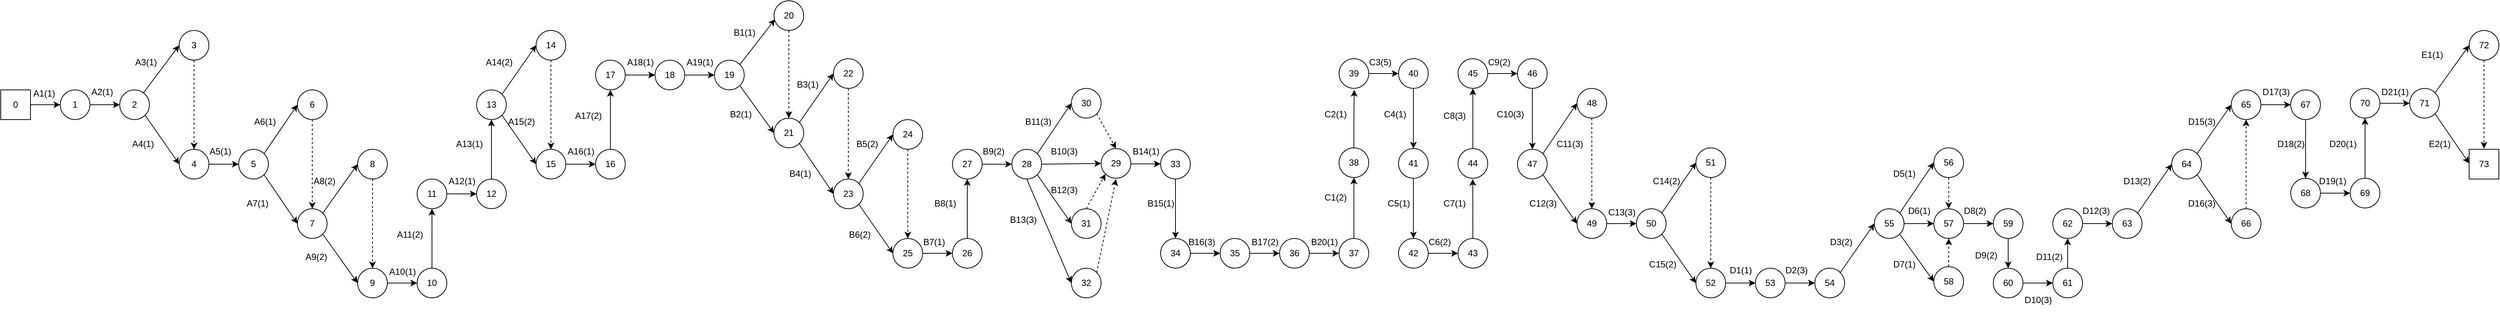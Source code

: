 <mxfile version="24.2.5" type="device">
  <diagram name="Page-1" id="5oSSRpmhrWpadgZZW0cs">
    <mxGraphModel dx="1050" dy="621" grid="1" gridSize="10" guides="1" tooltips="1" connect="1" arrows="1" fold="1" page="1" pageScale="1" pageWidth="850" pageHeight="1100" math="0" shadow="0">
      <root>
        <mxCell id="0" />
        <mxCell id="1" parent="0" />
        <mxCell id="t38KisBEw0-XXumSd1B3-4" style="rounded=0;orthogonalLoop=1;jettySize=auto;html=1;entryX=0;entryY=0.5;entryDx=0;entryDy=0;" parent="1" source="t38KisBEw0-XXumSd1B3-1" target="t38KisBEw0-XXumSd1B3-3" edge="1">
          <mxGeometry relative="1" as="geometry" />
        </mxCell>
        <mxCell id="t38KisBEw0-XXumSd1B3-1" value="0" style="whiteSpace=wrap;html=1;aspect=fixed;" parent="1" vertex="1">
          <mxGeometry x="40" y="240" width="40" height="40" as="geometry" />
        </mxCell>
        <mxCell id="t38KisBEw0-XXumSd1B3-7" style="rounded=0;orthogonalLoop=1;jettySize=auto;html=1;exitX=1;exitY=0.5;exitDx=0;exitDy=0;entryX=0;entryY=0.5;entryDx=0;entryDy=0;" parent="1" source="t38KisBEw0-XXumSd1B3-3" target="t38KisBEw0-XXumSd1B3-5" edge="1">
          <mxGeometry relative="1" as="geometry" />
        </mxCell>
        <mxCell id="t38KisBEw0-XXumSd1B3-3" value="1" style="ellipse;whiteSpace=wrap;html=1;aspect=fixed;" parent="1" vertex="1">
          <mxGeometry x="120" y="240" width="40" height="40" as="geometry" />
        </mxCell>
        <mxCell id="t38KisBEw0-XXumSd1B3-10" style="rounded=0;orthogonalLoop=1;jettySize=auto;html=1;entryX=0;entryY=0.5;entryDx=0;entryDy=0;" parent="1" source="t38KisBEw0-XXumSd1B3-5" target="t38KisBEw0-XXumSd1B3-9" edge="1">
          <mxGeometry relative="1" as="geometry" />
        </mxCell>
        <mxCell id="t38KisBEw0-XXumSd1B3-11" style="rounded=0;orthogonalLoop=1;jettySize=auto;html=1;exitX=1;exitY=1;exitDx=0;exitDy=0;entryX=0;entryY=0.5;entryDx=0;entryDy=0;" parent="1" source="t38KisBEw0-XXumSd1B3-5" target="t38KisBEw0-XXumSd1B3-8" edge="1">
          <mxGeometry relative="1" as="geometry" />
        </mxCell>
        <mxCell id="t38KisBEw0-XXumSd1B3-5" value="2" style="ellipse;whiteSpace=wrap;html=1;aspect=fixed;" parent="1" vertex="1">
          <mxGeometry x="200" y="240" width="40" height="40" as="geometry" />
        </mxCell>
        <mxCell id="t38KisBEw0-XXumSd1B3-6" value="A1(1)" style="text;html=1;align=center;verticalAlign=middle;resizable=0;points=[];autosize=1;strokeColor=none;fillColor=none;" parent="1" vertex="1">
          <mxGeometry x="73" y="230" width="50" height="30" as="geometry" />
        </mxCell>
        <mxCell id="t38KisBEw0-XXumSd1B3-16" style="rounded=0;orthogonalLoop=1;jettySize=auto;html=1;exitX=1;exitY=0.5;exitDx=0;exitDy=0;entryX=0;entryY=0.5;entryDx=0;entryDy=0;" parent="1" source="t38KisBEw0-XXumSd1B3-8" target="t38KisBEw0-XXumSd1B3-15" edge="1">
          <mxGeometry relative="1" as="geometry" />
        </mxCell>
        <mxCell id="t38KisBEw0-XXumSd1B3-8" value="4" style="ellipse;whiteSpace=wrap;html=1;aspect=fixed;" parent="1" vertex="1">
          <mxGeometry x="280" y="320" width="40" height="40" as="geometry" />
        </mxCell>
        <mxCell id="t38KisBEw0-XXumSd1B3-12" style="rounded=0;orthogonalLoop=1;jettySize=auto;html=1;exitX=0.5;exitY=1;exitDx=0;exitDy=0;entryX=0.5;entryY=0;entryDx=0;entryDy=0;dashed=1;" parent="1" source="t38KisBEw0-XXumSd1B3-9" target="t38KisBEw0-XXumSd1B3-8" edge="1">
          <mxGeometry relative="1" as="geometry" />
        </mxCell>
        <mxCell id="t38KisBEw0-XXumSd1B3-9" value="3" style="ellipse;whiteSpace=wrap;html=1;aspect=fixed;" parent="1" vertex="1">
          <mxGeometry x="280" y="160" width="40" height="40" as="geometry" />
        </mxCell>
        <mxCell id="t38KisBEw0-XXumSd1B3-32" style="rounded=0;orthogonalLoop=1;jettySize=auto;html=1;exitX=1;exitY=0;exitDx=0;exitDy=0;entryX=0;entryY=0.5;entryDx=0;entryDy=0;" parent="1" source="t38KisBEw0-XXumSd1B3-13" target="t38KisBEw0-XXumSd1B3-31" edge="1">
          <mxGeometry relative="1" as="geometry" />
        </mxCell>
        <mxCell id="t38KisBEw0-XXumSd1B3-33" style="rounded=0;orthogonalLoop=1;jettySize=auto;html=1;exitX=1;exitY=1;exitDx=0;exitDy=0;entryX=0;entryY=0.5;entryDx=0;entryDy=0;" parent="1" source="t38KisBEw0-XXumSd1B3-13" target="t38KisBEw0-XXumSd1B3-29" edge="1">
          <mxGeometry relative="1" as="geometry" />
        </mxCell>
        <mxCell id="t38KisBEw0-XXumSd1B3-13" value="7" style="ellipse;whiteSpace=wrap;html=1;aspect=fixed;" parent="1" vertex="1">
          <mxGeometry x="439" y="400" width="40" height="40" as="geometry" />
        </mxCell>
        <mxCell id="t38KisBEw0-XXumSd1B3-18" style="rounded=0;orthogonalLoop=1;jettySize=auto;html=1;exitX=1;exitY=1;exitDx=0;exitDy=0;entryX=0;entryY=0.5;entryDx=0;entryDy=0;" parent="1" source="t38KisBEw0-XXumSd1B3-15" target="t38KisBEw0-XXumSd1B3-13" edge="1">
          <mxGeometry relative="1" as="geometry" />
        </mxCell>
        <mxCell id="t38KisBEw0-XXumSd1B3-74" style="edgeStyle=none;rounded=0;orthogonalLoop=1;jettySize=auto;html=1;exitX=1;exitY=0;exitDx=0;exitDy=0;entryX=0;entryY=0.5;entryDx=0;entryDy=0;" parent="1" source="t38KisBEw0-XXumSd1B3-15" target="t38KisBEw0-XXumSd1B3-72" edge="1">
          <mxGeometry relative="1" as="geometry" />
        </mxCell>
        <mxCell id="t38KisBEw0-XXumSd1B3-15" value="5" style="ellipse;whiteSpace=wrap;html=1;aspect=fixed;" parent="1" vertex="1">
          <mxGeometry x="360" y="320" width="40" height="40" as="geometry" />
        </mxCell>
        <mxCell id="t38KisBEw0-XXumSd1B3-19" value="A2(1)" style="text;html=1;align=center;verticalAlign=middle;resizable=0;points=[];autosize=1;strokeColor=none;fillColor=none;" parent="1" vertex="1">
          <mxGeometry x="151" y="228" width="50" height="30" as="geometry" />
        </mxCell>
        <mxCell id="t38KisBEw0-XXumSd1B3-23" value="A3(1)" style="text;html=1;align=center;verticalAlign=middle;resizable=0;points=[];autosize=1;strokeColor=none;fillColor=none;rotation=0;" parent="1" vertex="1">
          <mxGeometry x="210" y="188" width="50" height="30" as="geometry" />
        </mxCell>
        <mxCell id="t38KisBEw0-XXumSd1B3-24" value="A4(1)" style="text;html=1;align=center;verticalAlign=middle;resizable=0;points=[];autosize=1;strokeColor=none;fillColor=none;" parent="1" vertex="1">
          <mxGeometry x="206" y="298" width="50" height="30" as="geometry" />
        </mxCell>
        <mxCell id="t38KisBEw0-XXumSd1B3-25" value="A5(1)" style="text;html=1;align=center;verticalAlign=middle;resizable=0;points=[];autosize=1;strokeColor=none;fillColor=none;" parent="1" vertex="1">
          <mxGeometry x="310" y="308" width="50" height="30" as="geometry" />
        </mxCell>
        <mxCell id="t38KisBEw0-XXumSd1B3-26" value="A6(1)" style="text;html=1;align=center;verticalAlign=middle;resizable=0;points=[];autosize=1;strokeColor=none;fillColor=none;" parent="1" vertex="1">
          <mxGeometry x="370" y="268" width="50" height="30" as="geometry" />
        </mxCell>
        <mxCell id="t38KisBEw0-XXumSd1B3-27" value="A7(1)" style="text;html=1;align=center;verticalAlign=middle;resizable=0;points=[];autosize=1;strokeColor=none;fillColor=none;" parent="1" vertex="1">
          <mxGeometry x="360" y="378" width="50" height="30" as="geometry" />
        </mxCell>
        <mxCell id="t38KisBEw0-XXumSd1B3-37" style="rounded=0;orthogonalLoop=1;jettySize=auto;html=1;exitX=1;exitY=0.5;exitDx=0;exitDy=0;entryX=0;entryY=0.5;entryDx=0;entryDy=0;" parent="1" source="t38KisBEw0-XXumSd1B3-29" target="t38KisBEw0-XXumSd1B3-30" edge="1">
          <mxGeometry relative="1" as="geometry" />
        </mxCell>
        <mxCell id="t38KisBEw0-XXumSd1B3-29" value="9" style="ellipse;whiteSpace=wrap;html=1;aspect=fixed;" parent="1" vertex="1">
          <mxGeometry x="520" y="480" width="40" height="40" as="geometry" />
        </mxCell>
        <mxCell id="t38KisBEw0-XXumSd1B3-43" style="rounded=0;orthogonalLoop=1;jettySize=auto;html=1;exitX=0.5;exitY=0;exitDx=0;exitDy=0;entryX=0.5;entryY=1;entryDx=0;entryDy=0;" parent="1" source="t38KisBEw0-XXumSd1B3-30" target="t38KisBEw0-XXumSd1B3-41" edge="1">
          <mxGeometry relative="1" as="geometry" />
        </mxCell>
        <mxCell id="t38KisBEw0-XXumSd1B3-30" value="10" style="ellipse;whiteSpace=wrap;html=1;aspect=fixed;" parent="1" vertex="1">
          <mxGeometry x="600" y="480" width="40" height="40" as="geometry" />
        </mxCell>
        <mxCell id="t38KisBEw0-XXumSd1B3-36" style="rounded=0;orthogonalLoop=1;jettySize=auto;html=1;exitX=0.5;exitY=1;exitDx=0;exitDy=0;entryX=0.5;entryY=0;entryDx=0;entryDy=0;dashed=1;" parent="1" source="t38KisBEw0-XXumSd1B3-31" target="t38KisBEw0-XXumSd1B3-29" edge="1">
          <mxGeometry relative="1" as="geometry" />
        </mxCell>
        <mxCell id="t38KisBEw0-XXumSd1B3-31" value="8" style="ellipse;whiteSpace=wrap;html=1;aspect=fixed;" parent="1" vertex="1">
          <mxGeometry x="520" y="320" width="40" height="40" as="geometry" />
        </mxCell>
        <mxCell id="t38KisBEw0-XXumSd1B3-34" value="A8(2)" style="text;html=1;align=center;verticalAlign=middle;resizable=0;points=[];autosize=1;strokeColor=none;fillColor=none;" parent="1" vertex="1">
          <mxGeometry x="450" y="348" width="50" height="30" as="geometry" />
        </mxCell>
        <mxCell id="t38KisBEw0-XXumSd1B3-35" value="A9(2)" style="text;html=1;align=center;verticalAlign=middle;resizable=0;points=[];autosize=1;strokeColor=none;fillColor=none;" parent="1" vertex="1">
          <mxGeometry x="439" y="450" width="50" height="30" as="geometry" />
        </mxCell>
        <mxCell id="t38KisBEw0-XXumSd1B3-38" value="A10(1&lt;span style=&quot;color: rgba(0, 0, 0, 0); font-family: monospace; font-size: 0px; text-align: start;&quot;&gt;%3CmxGraphModel%3E%3Croot%3E%3CmxCell%20id%3D%220%22%2F%3E%3CmxCell%20id%3D%221%22%20parent%3D%220%22%2F%3E%3CmxCell%20id%3D%222%22%20value%3D%22%22%20style%3D%22ellipse%3BwhiteSpace%3Dwrap%3Bhtml%3D1%3Baspect%3Dfixed%3B%22%20vertex%3D%221%22%20parent%3D%221%22%3E%3CmxGeometry%20x%3D%22280%22%20y%3D%22240%22%20width%3D%2240%22%20height%3D%2240%22%20as%3D%22geometry%22%2F%3E%3C%2FmxCell%3E%3C%2Froot%3E%3C%2FmxGraphModel%3E&lt;/span&gt;&lt;span style=&quot;color: rgba(0, 0, 0, 0); font-family: monospace; font-size: 0px; text-align: start;&quot;&gt;%3CmxGraphModel%3E%3Croot%3E%3CmxCell%20id%3D%220%22%2F%3E%3CmxCell%20id%3D%221%22%20parent%3D%220%22%2F%3E%3CmxCell%20id%3D%222%22%20value%3D%22%22%20style%3D%22ellipse%3BwhiteSpace%3Dwrap%3Bhtml%3D1%3Baspect%3Dfixed%3B%22%20vertex%3D%221%22%20parent%3D%221%22%3E%3CmxGeometry%20x%3D%22280%22%20y%3D%22240%22%20width%3D%2240%22%20height%3D%2240%22%20as%3D%22geometry%22%2F%3E%3C%2FmxCell%3E%3C%2Froot%3E%3C%2FmxGraphModel%3E&lt;/span&gt;&lt;span style=&quot;color: rgba(0, 0, 0, 0); font-family: monospace; font-size: 0px; text-align: start;&quot;&gt;%3CmxGraphModel%3E%3Croot%3E%3CmxCell%20id%3D%220%22%2F%3E%3CmxCell%20id%3D%221%22%20parent%3D%220%22%2F%3E%3CmxCell%20id%3D%222%22%20value%3D%22%22%20style%3D%22ellipse%3BwhiteSpace%3Dwrap%3Bhtml%3D1%3Baspect%3Dfixed%3B%22%20vertex%3D%221%22%20parent%3D%221%22%3E%3CmxGeometry%20x%3D%22280%22%20y%3D%22240%22%20width%3D%2240%22%20height%3D%2240%22%20as%3D%22geometry%22%2F%3E%3C%2FmxCell%3E%3C%2Froot%3E%3C%2FmxGraphModel%3E&lt;/span&gt;)" style="text;html=1;align=center;verticalAlign=middle;resizable=0;points=[];autosize=1;strokeColor=none;fillColor=none;" parent="1" vertex="1">
          <mxGeometry x="550" y="470" width="60" height="30" as="geometry" />
        </mxCell>
        <mxCell id="t38KisBEw0-XXumSd1B3-47" style="rounded=0;orthogonalLoop=1;jettySize=auto;html=1;exitX=0.5;exitY=0;exitDx=0;exitDy=0;entryX=0.5;entryY=1;entryDx=0;entryDy=0;" parent="1" source="t38KisBEw0-XXumSd1B3-39" target="t38KisBEw0-XXumSd1B3-40" edge="1">
          <mxGeometry relative="1" as="geometry" />
        </mxCell>
        <mxCell id="t38KisBEw0-XXumSd1B3-39" value="12" style="ellipse;whiteSpace=wrap;html=1;aspect=fixed;" parent="1" vertex="1">
          <mxGeometry x="680" y="360" width="40" height="40" as="geometry" />
        </mxCell>
        <mxCell id="t38KisBEw0-XXumSd1B3-52" style="rounded=0;orthogonalLoop=1;jettySize=auto;html=1;exitX=1;exitY=0;exitDx=0;exitDy=0;entryX=0;entryY=0.5;entryDx=0;entryDy=0;" parent="1" source="t38KisBEw0-XXumSd1B3-40" target="t38KisBEw0-XXumSd1B3-49" edge="1">
          <mxGeometry relative="1" as="geometry" />
        </mxCell>
        <mxCell id="t38KisBEw0-XXumSd1B3-53" style="rounded=0;orthogonalLoop=1;jettySize=auto;html=1;exitX=1;exitY=1;exitDx=0;exitDy=0;entryX=0;entryY=0.5;entryDx=0;entryDy=0;" parent="1" source="t38KisBEw0-XXumSd1B3-40" target="t38KisBEw0-XXumSd1B3-51" edge="1">
          <mxGeometry relative="1" as="geometry" />
        </mxCell>
        <mxCell id="t38KisBEw0-XXumSd1B3-40" value="13" style="ellipse;whiteSpace=wrap;html=1;aspect=fixed;" parent="1" vertex="1">
          <mxGeometry x="680" y="240" width="40" height="40" as="geometry" />
        </mxCell>
        <mxCell id="t38KisBEw0-XXumSd1B3-44" style="rounded=0;orthogonalLoop=1;jettySize=auto;html=1;exitX=1;exitY=0.5;exitDx=0;exitDy=0;entryX=0;entryY=0.5;entryDx=0;entryDy=0;" parent="1" source="t38KisBEw0-XXumSd1B3-41" target="t38KisBEw0-XXumSd1B3-39" edge="1">
          <mxGeometry relative="1" as="geometry" />
        </mxCell>
        <mxCell id="t38KisBEw0-XXumSd1B3-41" value="11" style="ellipse;whiteSpace=wrap;html=1;aspect=fixed;" parent="1" vertex="1">
          <mxGeometry x="600" y="360" width="40" height="40" as="geometry" />
        </mxCell>
        <mxCell id="t38KisBEw0-XXumSd1B3-45" value="A11(2)" style="text;html=1;align=center;verticalAlign=middle;resizable=0;points=[];autosize=1;strokeColor=none;fillColor=none;" parent="1" vertex="1">
          <mxGeometry x="560" y="420" width="60" height="30" as="geometry" />
        </mxCell>
        <mxCell id="t38KisBEw0-XXumSd1B3-46" value="A12(1)" style="text;html=1;align=center;verticalAlign=middle;resizable=0;points=[];autosize=1;strokeColor=none;fillColor=none;" parent="1" vertex="1">
          <mxGeometry x="630" y="348" width="60" height="30" as="geometry" />
        </mxCell>
        <mxCell id="t38KisBEw0-XXumSd1B3-48" value="A13(1)" style="text;html=1;align=center;verticalAlign=middle;resizable=0;points=[];autosize=1;strokeColor=none;fillColor=none;" parent="1" vertex="1">
          <mxGeometry x="640" y="298" width="60" height="30" as="geometry" />
        </mxCell>
        <mxCell id="t38KisBEw0-XXumSd1B3-56" style="rounded=0;orthogonalLoop=1;jettySize=auto;html=1;exitX=0.5;exitY=1;exitDx=0;exitDy=0;entryX=0.5;entryY=0;entryDx=0;entryDy=0;dashed=1;" parent="1" source="t38KisBEw0-XXumSd1B3-49" target="t38KisBEw0-XXumSd1B3-51" edge="1">
          <mxGeometry relative="1" as="geometry" />
        </mxCell>
        <mxCell id="t38KisBEw0-XXumSd1B3-49" value="14" style="ellipse;whiteSpace=wrap;html=1;aspect=fixed;" parent="1" vertex="1">
          <mxGeometry x="760" y="160" width="40" height="40" as="geometry" />
        </mxCell>
        <mxCell id="t38KisBEw0-XXumSd1B3-63" style="rounded=0;orthogonalLoop=1;jettySize=auto;html=1;exitX=0.5;exitY=0;exitDx=0;exitDy=0;entryX=0.5;entryY=1;entryDx=0;entryDy=0;" parent="1" source="t38KisBEw0-XXumSd1B3-50" target="t38KisBEw0-XXumSd1B3-60" edge="1">
          <mxGeometry relative="1" as="geometry" />
        </mxCell>
        <mxCell id="t38KisBEw0-XXumSd1B3-50" value="16" style="ellipse;whiteSpace=wrap;html=1;aspect=fixed;" parent="1" vertex="1">
          <mxGeometry x="840" y="320" width="40" height="40" as="geometry" />
        </mxCell>
        <mxCell id="t38KisBEw0-XXumSd1B3-57" style="rounded=0;orthogonalLoop=1;jettySize=auto;html=1;exitX=1;exitY=0.5;exitDx=0;exitDy=0;entryX=0;entryY=0.5;entryDx=0;entryDy=0;" parent="1" source="t38KisBEw0-XXumSd1B3-51" target="t38KisBEw0-XXumSd1B3-50" edge="1">
          <mxGeometry relative="1" as="geometry" />
        </mxCell>
        <mxCell id="t38KisBEw0-XXumSd1B3-51" value="15" style="ellipse;whiteSpace=wrap;html=1;aspect=fixed;" parent="1" vertex="1">
          <mxGeometry x="760" y="320" width="40" height="40" as="geometry" />
        </mxCell>
        <mxCell id="t38KisBEw0-XXumSd1B3-54" value="A15(2)" style="text;html=1;align=center;verticalAlign=middle;resizable=0;points=[];autosize=1;strokeColor=none;fillColor=none;" parent="1" vertex="1">
          <mxGeometry x="710" y="268" width="60" height="30" as="geometry" />
        </mxCell>
        <mxCell id="t38KisBEw0-XXumSd1B3-55" value="A14(2)" style="text;html=1;align=center;verticalAlign=middle;resizable=0;points=[];autosize=1;strokeColor=none;fillColor=none;" parent="1" vertex="1">
          <mxGeometry x="680" y="188" width="60" height="30" as="geometry" />
        </mxCell>
        <mxCell id="t38KisBEw0-XXumSd1B3-58" value="A16(1)" style="text;html=1;align=center;verticalAlign=middle;resizable=0;points=[];autosize=1;strokeColor=none;fillColor=none;" parent="1" vertex="1">
          <mxGeometry x="790" y="308" width="60" height="30" as="geometry" />
        </mxCell>
        <mxCell id="t38KisBEw0-XXumSd1B3-64" style="rounded=0;orthogonalLoop=1;jettySize=auto;html=1;exitX=1;exitY=0.5;exitDx=0;exitDy=0;entryX=0;entryY=0.5;entryDx=0;entryDy=0;" parent="1" source="t38KisBEw0-XXumSd1B3-60" target="t38KisBEw0-XXumSd1B3-61" edge="1">
          <mxGeometry relative="1" as="geometry" />
        </mxCell>
        <mxCell id="t38KisBEw0-XXumSd1B3-60" value="17" style="ellipse;whiteSpace=wrap;html=1;aspect=fixed;" parent="1" vertex="1">
          <mxGeometry x="840" y="200" width="40" height="40" as="geometry" />
        </mxCell>
        <mxCell id="t38KisBEw0-XXumSd1B3-65" style="rounded=0;orthogonalLoop=1;jettySize=auto;html=1;exitX=1;exitY=0.5;exitDx=0;exitDy=0;entryX=0;entryY=0.5;entryDx=0;entryDy=0;" parent="1" source="t38KisBEw0-XXumSd1B3-61" target="t38KisBEw0-XXumSd1B3-62" edge="1">
          <mxGeometry relative="1" as="geometry" />
        </mxCell>
        <mxCell id="t38KisBEw0-XXumSd1B3-61" value="18" style="ellipse;whiteSpace=wrap;html=1;aspect=fixed;" parent="1" vertex="1">
          <mxGeometry x="920" y="200" width="40" height="40" as="geometry" />
        </mxCell>
        <mxCell id="t38KisBEw0-XXumSd1B3-80" style="edgeStyle=none;rounded=0;orthogonalLoop=1;jettySize=auto;html=1;exitX=1;exitY=1;exitDx=0;exitDy=0;entryX=0;entryY=0.5;entryDx=0;entryDy=0;" parent="1" source="t38KisBEw0-XXumSd1B3-62" target="t38KisBEw0-XXumSd1B3-78" edge="1">
          <mxGeometry relative="1" as="geometry" />
        </mxCell>
        <mxCell id="t38KisBEw0-XXumSd1B3-62" value="19" style="ellipse;whiteSpace=wrap;html=1;aspect=fixed;" parent="1" vertex="1">
          <mxGeometry x="1000" y="200" width="40" height="40" as="geometry" />
        </mxCell>
        <mxCell id="t38KisBEw0-XXumSd1B3-66" value="A17(2)" style="text;html=1;align=center;verticalAlign=middle;resizable=0;points=[];autosize=1;strokeColor=none;fillColor=none;" parent="1" vertex="1">
          <mxGeometry x="800" y="260" width="60" height="30" as="geometry" />
        </mxCell>
        <mxCell id="t38KisBEw0-XXumSd1B3-67" value="A18(1)" style="text;html=1;align=center;verticalAlign=middle;resizable=0;points=[];autosize=1;strokeColor=none;fillColor=none;" parent="1" vertex="1">
          <mxGeometry x="870" y="188" width="60" height="30" as="geometry" />
        </mxCell>
        <mxCell id="t38KisBEw0-XXumSd1B3-68" value="A19(1)" style="text;html=1;align=center;verticalAlign=middle;resizable=0;points=[];autosize=1;strokeColor=none;fillColor=none;" parent="1" vertex="1">
          <mxGeometry x="950" y="188" width="60" height="30" as="geometry" />
        </mxCell>
        <mxCell id="t38KisBEw0-XXumSd1B3-298" style="edgeStyle=none;rounded=0;orthogonalLoop=1;jettySize=auto;html=1;exitX=0.5;exitY=1;exitDx=0;exitDy=0;entryX=0.5;entryY=0;entryDx=0;entryDy=0;dashed=1;" parent="1" source="t38KisBEw0-XXumSd1B3-72" target="t38KisBEw0-XXumSd1B3-13" edge="1">
          <mxGeometry relative="1" as="geometry" />
        </mxCell>
        <mxCell id="t38KisBEw0-XXumSd1B3-72" value="6" style="ellipse;whiteSpace=wrap;html=1;" parent="1" vertex="1">
          <mxGeometry x="439" y="240" width="40" height="40" as="geometry" />
        </mxCell>
        <mxCell id="t38KisBEw0-XXumSd1B3-83" style="edgeStyle=none;rounded=0;orthogonalLoop=1;jettySize=auto;html=1;exitX=0.5;exitY=1;exitDx=0;exitDy=0;entryX=0.5;entryY=0;entryDx=0;entryDy=0;dashed=1;" parent="1" source="t38KisBEw0-XXumSd1B3-75" target="t38KisBEw0-XXumSd1B3-78" edge="1">
          <mxGeometry relative="1" as="geometry" />
        </mxCell>
        <mxCell id="t38KisBEw0-XXumSd1B3-75" value="20" style="ellipse;whiteSpace=wrap;html=1;aspect=fixed;" parent="1" vertex="1">
          <mxGeometry x="1080" y="120" width="40" height="40" as="geometry" />
        </mxCell>
        <mxCell id="t38KisBEw0-XXumSd1B3-88" style="edgeStyle=none;rounded=0;orthogonalLoop=1;jettySize=auto;html=1;exitX=0.5;exitY=1;exitDx=0;exitDy=0;entryX=0.5;entryY=0;entryDx=0;entryDy=0;dashed=1;" parent="1" source="t38KisBEw0-XXumSd1B3-76" target="t38KisBEw0-XXumSd1B3-77" edge="1">
          <mxGeometry relative="1" as="geometry" />
        </mxCell>
        <mxCell id="t38KisBEw0-XXumSd1B3-76" value="22" style="ellipse;whiteSpace=wrap;html=1;aspect=fixed;" parent="1" vertex="1">
          <mxGeometry x="1160" y="198" width="40" height="40" as="geometry" />
        </mxCell>
        <mxCell id="t38KisBEw0-XXumSd1B3-91" style="edgeStyle=none;rounded=0;orthogonalLoop=1;jettySize=auto;html=1;exitX=1;exitY=0;exitDx=0;exitDy=0;entryX=0;entryY=0.5;entryDx=0;entryDy=0;" parent="1" source="t38KisBEw0-XXumSd1B3-77" target="t38KisBEw0-XXumSd1B3-90" edge="1">
          <mxGeometry relative="1" as="geometry" />
        </mxCell>
        <mxCell id="t38KisBEw0-XXumSd1B3-92" style="edgeStyle=none;rounded=0;orthogonalLoop=1;jettySize=auto;html=1;exitX=1;exitY=1;exitDx=0;exitDy=0;entryX=0;entryY=0.5;entryDx=0;entryDy=0;" parent="1" source="t38KisBEw0-XXumSd1B3-77" target="t38KisBEw0-XXumSd1B3-89" edge="1">
          <mxGeometry relative="1" as="geometry" />
        </mxCell>
        <mxCell id="t38KisBEw0-XXumSd1B3-77" value="23" style="ellipse;whiteSpace=wrap;html=1;aspect=fixed;" parent="1" vertex="1">
          <mxGeometry x="1160" y="360" width="40" height="40" as="geometry" />
        </mxCell>
        <mxCell id="t38KisBEw0-XXumSd1B3-84" style="edgeStyle=none;rounded=0;orthogonalLoop=1;jettySize=auto;html=1;exitX=1;exitY=0;exitDx=0;exitDy=0;entryX=0;entryY=0.5;entryDx=0;entryDy=0;" parent="1" source="t38KisBEw0-XXumSd1B3-78" target="t38KisBEw0-XXumSd1B3-76" edge="1">
          <mxGeometry relative="1" as="geometry" />
        </mxCell>
        <mxCell id="t38KisBEw0-XXumSd1B3-85" style="edgeStyle=none;rounded=0;orthogonalLoop=1;jettySize=auto;html=1;exitX=1;exitY=1;exitDx=0;exitDy=0;entryX=0;entryY=0.5;entryDx=0;entryDy=0;" parent="1" source="t38KisBEw0-XXumSd1B3-78" target="t38KisBEw0-XXumSd1B3-77" edge="1">
          <mxGeometry relative="1" as="geometry" />
        </mxCell>
        <mxCell id="t38KisBEw0-XXumSd1B3-78" value="21" style="ellipse;whiteSpace=wrap;html=1;aspect=fixed;" parent="1" vertex="1">
          <mxGeometry x="1080" y="278" width="40" height="40" as="geometry" />
        </mxCell>
        <mxCell id="t38KisBEw0-XXumSd1B3-79" style="edgeStyle=none;rounded=0;orthogonalLoop=1;jettySize=auto;html=1;exitX=1;exitY=0;exitDx=0;exitDy=0;entryX=0.033;entryY=0.624;entryDx=0;entryDy=0;entryPerimeter=0;" parent="1" source="t38KisBEw0-XXumSd1B3-62" target="t38KisBEw0-XXumSd1B3-75" edge="1">
          <mxGeometry relative="1" as="geometry" />
        </mxCell>
        <mxCell id="t38KisBEw0-XXumSd1B3-81" value="B1(1)" style="text;html=1;align=center;verticalAlign=middle;resizable=0;points=[];autosize=1;strokeColor=none;fillColor=none;" parent="1" vertex="1">
          <mxGeometry x="1015" y="148" width="50" height="30" as="geometry" />
        </mxCell>
        <mxCell id="t38KisBEw0-XXumSd1B3-82" value="B2(1)" style="text;html=1;align=center;verticalAlign=middle;resizable=0;points=[];autosize=1;strokeColor=none;fillColor=none;" parent="1" vertex="1">
          <mxGeometry x="1010" y="258" width="50" height="30" as="geometry" />
        </mxCell>
        <mxCell id="t38KisBEw0-XXumSd1B3-86" value="B3(1)" style="text;html=1;align=center;verticalAlign=middle;resizable=0;points=[];autosize=1;strokeColor=none;fillColor=none;" parent="1" vertex="1">
          <mxGeometry x="1100" y="218" width="50" height="30" as="geometry" />
        </mxCell>
        <mxCell id="t38KisBEw0-XXumSd1B3-87" value="B4(1)" style="text;html=1;align=center;verticalAlign=middle;resizable=0;points=[];autosize=1;strokeColor=none;fillColor=none;" parent="1" vertex="1">
          <mxGeometry x="1090" y="338" width="50" height="30" as="geometry" />
        </mxCell>
        <mxCell id="t38KisBEw0-XXumSd1B3-100" style="edgeStyle=none;rounded=0;orthogonalLoop=1;jettySize=auto;html=1;exitX=1;exitY=0.5;exitDx=0;exitDy=0;entryX=0;entryY=0.5;entryDx=0;entryDy=0;" parent="1" source="t38KisBEw0-XXumSd1B3-89" target="t38KisBEw0-XXumSd1B3-99" edge="1">
          <mxGeometry relative="1" as="geometry" />
        </mxCell>
        <mxCell id="t38KisBEw0-XXumSd1B3-89" value="25" style="ellipse;whiteSpace=wrap;html=1;aspect=fixed;" parent="1" vertex="1">
          <mxGeometry x="1240" y="440" width="40" height="40" as="geometry" />
        </mxCell>
        <mxCell id="t38KisBEw0-XXumSd1B3-95" style="edgeStyle=none;rounded=0;orthogonalLoop=1;jettySize=auto;html=1;exitX=0.5;exitY=1;exitDx=0;exitDy=0;entryX=0.5;entryY=0;entryDx=0;entryDy=0;dashed=1;" parent="1" source="t38KisBEw0-XXumSd1B3-90" target="t38KisBEw0-XXumSd1B3-89" edge="1">
          <mxGeometry relative="1" as="geometry" />
        </mxCell>
        <mxCell id="t38KisBEw0-XXumSd1B3-90" value="24" style="ellipse;whiteSpace=wrap;html=1;aspect=fixed;" parent="1" vertex="1">
          <mxGeometry x="1240" y="280" width="40" height="40" as="geometry" />
        </mxCell>
        <mxCell id="t38KisBEw0-XXumSd1B3-93" value="B5(2)" style="text;html=1;align=center;verticalAlign=middle;resizable=0;points=[];autosize=1;strokeColor=none;fillColor=none;" parent="1" vertex="1">
          <mxGeometry x="1180" y="298" width="50" height="30" as="geometry" />
        </mxCell>
        <mxCell id="t38KisBEw0-XXumSd1B3-94" value="B6(2)" style="text;html=1;align=center;verticalAlign=middle;resizable=0;points=[];autosize=1;strokeColor=none;fillColor=none;" parent="1" vertex="1">
          <mxGeometry x="1170" y="420" width="50" height="30" as="geometry" />
        </mxCell>
        <mxCell id="t38KisBEw0-XXumSd1B3-111" style="edgeStyle=none;rounded=0;orthogonalLoop=1;jettySize=auto;html=1;exitX=1;exitY=0;exitDx=0;exitDy=0;entryX=0;entryY=0.5;entryDx=0;entryDy=0;" parent="1" source="t38KisBEw0-XXumSd1B3-96" target="t38KisBEw0-XXumSd1B3-97" edge="1">
          <mxGeometry relative="1" as="geometry" />
        </mxCell>
        <mxCell id="t38KisBEw0-XXumSd1B3-117" style="edgeStyle=none;rounded=0;orthogonalLoop=1;jettySize=auto;html=1;exitX=1;exitY=1;exitDx=0;exitDy=0;entryX=0;entryY=0.5;entryDx=0;entryDy=0;" parent="1" source="t38KisBEw0-XXumSd1B3-96" target="t38KisBEw0-XXumSd1B3-106" edge="1">
          <mxGeometry relative="1" as="geometry" />
        </mxCell>
        <mxCell id="t38KisBEw0-XXumSd1B3-118" style="edgeStyle=none;rounded=0;orthogonalLoop=1;jettySize=auto;html=1;exitX=0.5;exitY=1;exitDx=0;exitDy=0;entryX=0;entryY=0.5;entryDx=0;entryDy=0;" parent="1" source="t38KisBEw0-XXumSd1B3-96" target="t38KisBEw0-XXumSd1B3-109" edge="1">
          <mxGeometry relative="1" as="geometry" />
        </mxCell>
        <mxCell id="t38KisBEw0-XXumSd1B3-135" style="edgeStyle=none;rounded=0;orthogonalLoop=1;jettySize=auto;html=1;exitX=1;exitY=0.5;exitDx=0;exitDy=0;entryX=0;entryY=0.5;entryDx=0;entryDy=0;" parent="1" source="t38KisBEw0-XXumSd1B3-96" target="t38KisBEw0-XXumSd1B3-107" edge="1">
          <mxGeometry relative="1" as="geometry" />
        </mxCell>
        <mxCell id="t38KisBEw0-XXumSd1B3-96" value="28" style="ellipse;whiteSpace=wrap;html=1;aspect=fixed;" parent="1" vertex="1">
          <mxGeometry x="1400" y="320" width="40" height="40" as="geometry" />
        </mxCell>
        <mxCell id="t38KisBEw0-XXumSd1B3-127" style="edgeStyle=none;rounded=0;orthogonalLoop=1;jettySize=auto;html=1;exitX=1;exitY=1;exitDx=0;exitDy=0;entryX=0.5;entryY=0;entryDx=0;entryDy=0;dashed=1;" parent="1" source="t38KisBEw0-XXumSd1B3-97" target="t38KisBEw0-XXumSd1B3-107" edge="1">
          <mxGeometry relative="1" as="geometry" />
        </mxCell>
        <mxCell id="t38KisBEw0-XXumSd1B3-97" value="30" style="ellipse;whiteSpace=wrap;html=1;aspect=fixed;" parent="1" vertex="1">
          <mxGeometry x="1480" y="238" width="40" height="40" as="geometry" />
        </mxCell>
        <mxCell id="t38KisBEw0-XXumSd1B3-104" style="edgeStyle=none;rounded=0;orthogonalLoop=1;jettySize=auto;html=1;exitX=1;exitY=0.5;exitDx=0;exitDy=0;" parent="1" source="t38KisBEw0-XXumSd1B3-98" edge="1">
          <mxGeometry relative="1" as="geometry">
            <mxPoint x="1400" y="340" as="targetPoint" />
          </mxGeometry>
        </mxCell>
        <mxCell id="t38KisBEw0-XXumSd1B3-98" value="27" style="ellipse;whiteSpace=wrap;html=1;aspect=fixed;" parent="1" vertex="1">
          <mxGeometry x="1320" y="320" width="40" height="40" as="geometry" />
        </mxCell>
        <mxCell id="t38KisBEw0-XXumSd1B3-102" style="edgeStyle=none;rounded=0;orthogonalLoop=1;jettySize=auto;html=1;exitX=0.5;exitY=0;exitDx=0;exitDy=0;entryX=0.5;entryY=1;entryDx=0;entryDy=0;" parent="1" source="t38KisBEw0-XXumSd1B3-99" target="t38KisBEw0-XXumSd1B3-98" edge="1">
          <mxGeometry relative="1" as="geometry" />
        </mxCell>
        <mxCell id="t38KisBEw0-XXumSd1B3-99" value="26" style="ellipse;whiteSpace=wrap;html=1;aspect=fixed;" parent="1" vertex="1">
          <mxGeometry x="1320" y="440" width="40" height="40" as="geometry" />
        </mxCell>
        <mxCell id="t38KisBEw0-XXumSd1B3-101" value="B7(1)" style="text;html=1;align=center;verticalAlign=middle;resizable=0;points=[];autosize=1;strokeColor=none;fillColor=none;" parent="1" vertex="1">
          <mxGeometry x="1270" y="430" width="50" height="30" as="geometry" />
        </mxCell>
        <mxCell id="t38KisBEw0-XXumSd1B3-103" value="B8(1)" style="text;html=1;align=center;verticalAlign=middle;resizable=0;points=[];autosize=1;strokeColor=none;fillColor=none;" parent="1" vertex="1">
          <mxGeometry x="1285" y="378" width="50" height="30" as="geometry" />
        </mxCell>
        <mxCell id="t38KisBEw0-XXumSd1B3-106" value="31" style="ellipse;whiteSpace=wrap;html=1;aspect=fixed;" parent="1" vertex="1">
          <mxGeometry x="1480" y="400" width="40" height="40" as="geometry" />
        </mxCell>
        <mxCell id="t38KisBEw0-XXumSd1B3-107" value="29" style="ellipse;whiteSpace=wrap;html=1;aspect=fixed;" parent="1" vertex="1">
          <mxGeometry x="1520" y="319" width="40" height="40" as="geometry" />
        </mxCell>
        <mxCell id="t38KisBEw0-XXumSd1B3-136" style="edgeStyle=none;rounded=0;orthogonalLoop=1;jettySize=auto;html=1;exitX=1;exitY=0;exitDx=0;exitDy=0;dashed=1;" parent="1" source="t38KisBEw0-XXumSd1B3-109" edge="1">
          <mxGeometry relative="1" as="geometry">
            <mxPoint x="1540" y="360" as="targetPoint" />
          </mxGeometry>
        </mxCell>
        <mxCell id="t38KisBEw0-XXumSd1B3-109" value="32" style="ellipse;whiteSpace=wrap;html=1;aspect=fixed;" parent="1" vertex="1">
          <mxGeometry x="1480" y="480" width="40" height="40" as="geometry" />
        </mxCell>
        <mxCell id="t38KisBEw0-XXumSd1B3-110" value="B9(2)" style="text;html=1;align=center;verticalAlign=middle;resizable=0;points=[];autosize=1;strokeColor=none;fillColor=none;" parent="1" vertex="1">
          <mxGeometry x="1350" y="308" width="50" height="30" as="geometry" />
        </mxCell>
        <mxCell id="t38KisBEw0-XXumSd1B3-119" value="B11(3)" style="text;html=1;align=center;verticalAlign=middle;resizable=0;points=[];autosize=1;strokeColor=none;fillColor=none;" parent="1" vertex="1">
          <mxGeometry x="1405" y="268" width="60" height="30" as="geometry" />
        </mxCell>
        <mxCell id="t38KisBEw0-XXumSd1B3-120" value="B10(3)" style="text;html=1;align=center;verticalAlign=middle;resizable=0;points=[];autosize=1;strokeColor=none;fillColor=none;" parent="1" vertex="1">
          <mxGeometry x="1440" y="308" width="60" height="30" as="geometry" />
        </mxCell>
        <mxCell id="t38KisBEw0-XXumSd1B3-121" value="B12(3)" style="text;html=1;align=center;verticalAlign=middle;resizable=0;points=[];autosize=1;strokeColor=none;fillColor=none;" parent="1" vertex="1">
          <mxGeometry x="1440" y="360" width="60" height="30" as="geometry" />
        </mxCell>
        <mxCell id="t38KisBEw0-XXumSd1B3-122" value="B13(3)" style="text;html=1;align=center;verticalAlign=middle;resizable=0;points=[];autosize=1;strokeColor=none;fillColor=none;" parent="1" vertex="1">
          <mxGeometry x="1385" y="400" width="60" height="30" as="geometry" />
        </mxCell>
        <mxCell id="t38KisBEw0-XXumSd1B3-126" style="edgeStyle=none;rounded=0;orthogonalLoop=1;jettySize=auto;html=1;exitX=0.5;exitY=0;exitDx=0;exitDy=0;entryX=0;entryY=1;entryDx=0;entryDy=0;dashed=1;" parent="1" source="t38KisBEw0-XXumSd1B3-106" target="t38KisBEw0-XXumSd1B3-107" edge="1">
          <mxGeometry relative="1" as="geometry" />
        </mxCell>
        <mxCell id="t38KisBEw0-XXumSd1B3-142" style="edgeStyle=none;rounded=0;orthogonalLoop=1;jettySize=auto;html=1;exitX=0.5;exitY=1;exitDx=0;exitDy=0;entryX=0.5;entryY=0;entryDx=0;entryDy=0;" parent="1" source="t38KisBEw0-XXumSd1B3-128" target="t38KisBEw0-XXumSd1B3-139" edge="1">
          <mxGeometry relative="1" as="geometry" />
        </mxCell>
        <mxCell id="t38KisBEw0-XXumSd1B3-128" value="33" style="ellipse;whiteSpace=wrap;html=1;aspect=fixed;" parent="1" vertex="1">
          <mxGeometry x="1600" y="320" width="40" height="40" as="geometry" />
        </mxCell>
        <mxCell id="t38KisBEw0-XXumSd1B3-130" style="edgeStyle=none;rounded=0;orthogonalLoop=1;jettySize=auto;html=1;exitX=1;exitY=0.5;exitDx=0;exitDy=0;entryX=0;entryY=0.5;entryDx=0;entryDy=0;" parent="1" edge="1">
          <mxGeometry relative="1" as="geometry">
            <mxPoint x="1560" y="339.66" as="sourcePoint" />
            <mxPoint x="1600" y="339.66" as="targetPoint" />
          </mxGeometry>
        </mxCell>
        <mxCell id="t38KisBEw0-XXumSd1B3-137" value="B14(1)" style="text;html=1;align=center;verticalAlign=middle;resizable=0;points=[];autosize=1;strokeColor=none;fillColor=none;" parent="1" vertex="1">
          <mxGeometry x="1550" y="308" width="60" height="30" as="geometry" />
        </mxCell>
        <mxCell id="t38KisBEw0-XXumSd1B3-148" style="edgeStyle=none;rounded=0;orthogonalLoop=1;jettySize=auto;html=1;exitX=1;exitY=0.5;exitDx=0;exitDy=0;entryX=0;entryY=0.5;entryDx=0;entryDy=0;" parent="1" source="t38KisBEw0-XXumSd1B3-138" target="t38KisBEw0-XXumSd1B3-143" edge="1">
          <mxGeometry relative="1" as="geometry">
            <mxPoint x="1699.793" y="370" as="targetPoint" />
          </mxGeometry>
        </mxCell>
        <mxCell id="t38KisBEw0-XXumSd1B3-138" value="35" style="ellipse;whiteSpace=wrap;html=1;aspect=fixed;" parent="1" vertex="1">
          <mxGeometry x="1680" y="440" width="40" height="40" as="geometry" />
        </mxCell>
        <mxCell id="t38KisBEw0-XXumSd1B3-141" style="edgeStyle=none;rounded=0;orthogonalLoop=1;jettySize=auto;html=1;exitX=1;exitY=0.5;exitDx=0;exitDy=0;entryX=0;entryY=0.5;entryDx=0;entryDy=0;" parent="1" source="t38KisBEw0-XXumSd1B3-139" target="t38KisBEw0-XXumSd1B3-138" edge="1">
          <mxGeometry relative="1" as="geometry" />
        </mxCell>
        <mxCell id="t38KisBEw0-XXumSd1B3-139" value="34" style="ellipse;whiteSpace=wrap;html=1;aspect=fixed;" parent="1" vertex="1">
          <mxGeometry x="1600" y="440" width="40" height="40" as="geometry" />
        </mxCell>
        <mxCell id="t38KisBEw0-XXumSd1B3-159" style="edgeStyle=none;rounded=0;orthogonalLoop=1;jettySize=auto;html=1;exitX=1;exitY=0.5;exitDx=0;exitDy=0;entryX=0;entryY=0.5;entryDx=0;entryDy=0;" parent="1" source="t38KisBEw0-XXumSd1B3-143" target="t38KisBEw0-XXumSd1B3-153" edge="1">
          <mxGeometry relative="1" as="geometry" />
        </mxCell>
        <mxCell id="t38KisBEw0-XXumSd1B3-143" value="36" style="ellipse;whiteSpace=wrap;html=1;aspect=fixed;" parent="1" vertex="1">
          <mxGeometry x="1760" y="440" width="40" height="40" as="geometry" />
        </mxCell>
        <mxCell id="t38KisBEw0-XXumSd1B3-147" value="B15(1)" style="text;html=1;align=center;verticalAlign=middle;resizable=0;points=[];autosize=1;strokeColor=none;fillColor=none;" parent="1" vertex="1">
          <mxGeometry x="1570" y="378" width="60" height="30" as="geometry" />
        </mxCell>
        <mxCell id="t38KisBEw0-XXumSd1B3-149" value="B16(3)" style="text;html=1;align=center;verticalAlign=middle;resizable=0;points=[];autosize=1;strokeColor=none;fillColor=none;" parent="1" vertex="1">
          <mxGeometry x="1625" y="430" width="60" height="30" as="geometry" />
        </mxCell>
        <mxCell id="t38KisBEw0-XXumSd1B3-150" value="B17(2)" style="text;html=1;align=center;verticalAlign=middle;resizable=0;points=[];autosize=1;strokeColor=none;fillColor=none;" parent="1" vertex="1">
          <mxGeometry x="1710" y="430" width="60" height="30" as="geometry" />
        </mxCell>
        <mxCell id="t38KisBEw0-XXumSd1B3-169" style="edgeStyle=none;rounded=0;orthogonalLoop=1;jettySize=auto;html=1;exitX=0.5;exitY=0;exitDx=0;exitDy=0;entryX=0.5;entryY=1;entryDx=0;entryDy=0;" parent="1" source="t38KisBEw0-XXumSd1B3-153" target="t38KisBEw0-XXumSd1B3-161" edge="1">
          <mxGeometry relative="1" as="geometry" />
        </mxCell>
        <mxCell id="t38KisBEw0-XXumSd1B3-153" value="37" style="ellipse;whiteSpace=wrap;html=1;aspect=fixed;" parent="1" vertex="1">
          <mxGeometry x="1840" y="440" width="40" height="40" as="geometry" />
        </mxCell>
        <mxCell id="t38KisBEw0-XXumSd1B3-160" value="B20(1)" style="text;html=1;align=center;verticalAlign=middle;resizable=0;points=[];autosize=1;strokeColor=none;fillColor=none;" parent="1" vertex="1">
          <mxGeometry x="1790" y="430" width="60" height="30" as="geometry" />
        </mxCell>
        <mxCell id="E5mfxztyceHF_gy6Gpeg-171" style="edgeStyle=orthogonalEdgeStyle;rounded=0;orthogonalLoop=1;jettySize=auto;html=1;exitX=0.5;exitY=0;exitDx=0;exitDy=0;" parent="1" source="t38KisBEw0-XXumSd1B3-161" edge="1">
          <mxGeometry relative="1" as="geometry">
            <mxPoint x="1860.333" y="240" as="targetPoint" />
          </mxGeometry>
        </mxCell>
        <mxCell id="t38KisBEw0-XXumSd1B3-161" value="38" style="ellipse;whiteSpace=wrap;html=1;aspect=fixed;" parent="1" vertex="1">
          <mxGeometry x="1840" y="318" width="40" height="40" as="geometry" />
        </mxCell>
        <mxCell id="t38KisBEw0-XXumSd1B3-186" style="edgeStyle=none;rounded=0;orthogonalLoop=1;jettySize=auto;html=1;exitX=0.5;exitY=0;exitDx=0;exitDy=0;" parent="1" source="t38KisBEw0-XXumSd1B3-162" edge="1">
          <mxGeometry relative="1" as="geometry">
            <mxPoint x="2019.87" y="360" as="targetPoint" />
          </mxGeometry>
        </mxCell>
        <mxCell id="t38KisBEw0-XXumSd1B3-162" value="43" style="ellipse;whiteSpace=wrap;html=1;aspect=fixed;" parent="1" vertex="1">
          <mxGeometry x="2000" y="440" width="40" height="40" as="geometry" />
        </mxCell>
        <mxCell id="t38KisBEw0-XXumSd1B3-175" style="edgeStyle=none;rounded=0;orthogonalLoop=1;jettySize=auto;html=1;exitX=1;exitY=0.5;exitDx=0;exitDy=0;entryX=0;entryY=0.5;entryDx=0;entryDy=0;" parent="1" source="t38KisBEw0-XXumSd1B3-163" target="t38KisBEw0-XXumSd1B3-168" edge="1">
          <mxGeometry relative="1" as="geometry" />
        </mxCell>
        <mxCell id="t38KisBEw0-XXumSd1B3-163" value="39" style="ellipse;whiteSpace=wrap;html=1;aspect=fixed;" parent="1" vertex="1">
          <mxGeometry x="1840" y="198" width="40" height="40" as="geometry" />
        </mxCell>
        <mxCell id="t38KisBEw0-XXumSd1B3-185" style="edgeStyle=none;rounded=0;orthogonalLoop=1;jettySize=auto;html=1;exitX=1;exitY=0.5;exitDx=0;exitDy=0;entryX=0;entryY=0.5;entryDx=0;entryDy=0;" parent="1" source="t38KisBEw0-XXumSd1B3-164" target="t38KisBEw0-XXumSd1B3-162" edge="1">
          <mxGeometry relative="1" as="geometry" />
        </mxCell>
        <mxCell id="t38KisBEw0-XXumSd1B3-164" value="42" style="ellipse;whiteSpace=wrap;html=1;aspect=fixed;" parent="1" vertex="1">
          <mxGeometry x="1920" y="440" width="40" height="40" as="geometry" />
        </mxCell>
        <mxCell id="t38KisBEw0-XXumSd1B3-184" style="edgeStyle=none;rounded=0;orthogonalLoop=1;jettySize=auto;html=1;exitX=0.5;exitY=1;exitDx=0;exitDy=0;entryX=0.5;entryY=0;entryDx=0;entryDy=0;" parent="1" source="t38KisBEw0-XXumSd1B3-165" target="t38KisBEw0-XXumSd1B3-164" edge="1">
          <mxGeometry relative="1" as="geometry" />
        </mxCell>
        <mxCell id="t38KisBEw0-XXumSd1B3-165" value="41" style="ellipse;whiteSpace=wrap;html=1;aspect=fixed;" parent="1" vertex="1">
          <mxGeometry x="1920" y="319" width="40" height="40" as="geometry" />
        </mxCell>
        <mxCell id="t38KisBEw0-XXumSd1B3-211" style="edgeStyle=none;rounded=0;orthogonalLoop=1;jettySize=auto;html=1;exitX=1;exitY=0;exitDx=0;exitDy=0;entryX=0;entryY=0.5;entryDx=0;entryDy=0;" parent="1" source="t38KisBEw0-XXumSd1B3-166" target="t38KisBEw0-XXumSd1B3-205" edge="1">
          <mxGeometry relative="1" as="geometry" />
        </mxCell>
        <mxCell id="t38KisBEw0-XXumSd1B3-212" style="edgeStyle=none;rounded=0;orthogonalLoop=1;jettySize=auto;html=1;exitX=1;exitY=1;exitDx=0;exitDy=0;entryX=0;entryY=0.5;entryDx=0;entryDy=0;" parent="1" source="t38KisBEw0-XXumSd1B3-166" target="t38KisBEw0-XXumSd1B3-210" edge="1">
          <mxGeometry relative="1" as="geometry" />
        </mxCell>
        <mxCell id="t38KisBEw0-XXumSd1B3-166" value="50" style="ellipse;whiteSpace=wrap;html=1;aspect=fixed;" parent="1" vertex="1">
          <mxGeometry x="2240" y="400" width="40" height="40" as="geometry" />
        </mxCell>
        <mxCell id="t38KisBEw0-XXumSd1B3-183" style="edgeStyle=none;rounded=0;orthogonalLoop=1;jettySize=auto;html=1;exitX=0.5;exitY=1;exitDx=0;exitDy=0;entryX=0.5;entryY=0;entryDx=0;entryDy=0;" parent="1" source="t38KisBEw0-XXumSd1B3-168" target="t38KisBEw0-XXumSd1B3-165" edge="1">
          <mxGeometry relative="1" as="geometry" />
        </mxCell>
        <mxCell id="t38KisBEw0-XXumSd1B3-168" value="40" style="ellipse;whiteSpace=wrap;html=1;aspect=fixed;" parent="1" vertex="1">
          <mxGeometry x="1920" y="198" width="40" height="40" as="geometry" />
        </mxCell>
        <mxCell id="t38KisBEw0-XXumSd1B3-170" value="C1(2)" style="text;html=1;align=center;verticalAlign=middle;resizable=0;points=[];autosize=1;strokeColor=none;fillColor=none;" parent="1" vertex="1">
          <mxGeometry x="1810" y="370" width="50" height="30" as="geometry" />
        </mxCell>
        <mxCell id="t38KisBEw0-XXumSd1B3-174" value="C2(1)" style="text;html=1;align=center;verticalAlign=middle;resizable=0;points=[];autosize=1;strokeColor=none;fillColor=none;" parent="1" vertex="1">
          <mxGeometry x="1810" y="258" width="50" height="30" as="geometry" />
        </mxCell>
        <mxCell id="t38KisBEw0-XXumSd1B3-176" value="C3(5)" style="text;html=1;align=center;verticalAlign=middle;resizable=0;points=[];autosize=1;strokeColor=none;fillColor=none;" parent="1" vertex="1">
          <mxGeometry x="1870" y="188" width="50" height="30" as="geometry" />
        </mxCell>
        <mxCell id="t38KisBEw0-XXumSd1B3-187" style="edgeStyle=none;rounded=0;orthogonalLoop=1;jettySize=auto;html=1;exitX=0.5;exitY=0;exitDx=0;exitDy=0;entryX=0.5;entryY=1;entryDx=0;entryDy=0;" parent="1" source="t38KisBEw0-XXumSd1B3-177" target="t38KisBEw0-XXumSd1B3-178" edge="1">
          <mxGeometry relative="1" as="geometry" />
        </mxCell>
        <mxCell id="t38KisBEw0-XXumSd1B3-177" value="44" style="ellipse;whiteSpace=wrap;html=1;aspect=fixed;" parent="1" vertex="1">
          <mxGeometry x="2000" y="319" width="40" height="40" as="geometry" />
        </mxCell>
        <mxCell id="t38KisBEw0-XXumSd1B3-188" style="edgeStyle=none;rounded=0;orthogonalLoop=1;jettySize=auto;html=1;exitX=1;exitY=0.5;exitDx=0;exitDy=0;entryX=0;entryY=0.5;entryDx=0;entryDy=0;" parent="1" source="t38KisBEw0-XXumSd1B3-178" target="t38KisBEw0-XXumSd1B3-179" edge="1">
          <mxGeometry relative="1" as="geometry" />
        </mxCell>
        <mxCell id="t38KisBEw0-XXumSd1B3-178" value="45" style="ellipse;whiteSpace=wrap;html=1;aspect=fixed;" parent="1" vertex="1">
          <mxGeometry x="2000" y="198" width="40" height="40" as="geometry" />
        </mxCell>
        <mxCell id="t38KisBEw0-XXumSd1B3-189" style="edgeStyle=none;rounded=0;orthogonalLoop=1;jettySize=auto;html=1;exitX=0.5;exitY=1;exitDx=0;exitDy=0;" parent="1" source="t38KisBEw0-XXumSd1B3-179" target="t38KisBEw0-XXumSd1B3-180" edge="1">
          <mxGeometry relative="1" as="geometry" />
        </mxCell>
        <mxCell id="t38KisBEw0-XXumSd1B3-179" value="46" style="ellipse;whiteSpace=wrap;html=1;aspect=fixed;" parent="1" vertex="1">
          <mxGeometry x="2080" y="198" width="40" height="40" as="geometry" />
        </mxCell>
        <mxCell id="t38KisBEw0-XXumSd1B3-200" style="edgeStyle=none;rounded=0;orthogonalLoop=1;jettySize=auto;html=1;exitX=1;exitY=0;exitDx=0;exitDy=0;entryX=0;entryY=0.5;entryDx=0;entryDy=0;" parent="1" source="t38KisBEw0-XXumSd1B3-180" target="t38KisBEw0-XXumSd1B3-199" edge="1">
          <mxGeometry relative="1" as="geometry" />
        </mxCell>
        <mxCell id="t38KisBEw0-XXumSd1B3-201" style="edgeStyle=none;rounded=0;orthogonalLoop=1;jettySize=auto;html=1;exitX=1;exitY=1;exitDx=0;exitDy=0;entryX=0;entryY=0.5;entryDx=0;entryDy=0;" parent="1" source="t38KisBEw0-XXumSd1B3-180" target="t38KisBEw0-XXumSd1B3-198" edge="1">
          <mxGeometry relative="1" as="geometry" />
        </mxCell>
        <mxCell id="t38KisBEw0-XXumSd1B3-180" value="47" style="ellipse;whiteSpace=wrap;html=1;aspect=fixed;" parent="1" vertex="1">
          <mxGeometry x="2080" y="320" width="40" height="40" as="geometry" />
        </mxCell>
        <mxCell id="t38KisBEw0-XXumSd1B3-190" value="C4(1)" style="text;html=1;align=center;verticalAlign=middle;resizable=0;points=[];autosize=1;strokeColor=none;fillColor=none;" parent="1" vertex="1">
          <mxGeometry x="1890" y="258" width="50" height="30" as="geometry" />
        </mxCell>
        <mxCell id="t38KisBEw0-XXumSd1B3-191" value="C5(1)" style="text;html=1;align=center;verticalAlign=middle;resizable=0;points=[];autosize=1;strokeColor=none;fillColor=none;" parent="1" vertex="1">
          <mxGeometry x="1895" y="378" width="50" height="30" as="geometry" />
        </mxCell>
        <mxCell id="t38KisBEw0-XXumSd1B3-192" value="C6(2)" style="text;html=1;align=center;verticalAlign=middle;resizable=0;points=[];autosize=1;strokeColor=none;fillColor=none;" parent="1" vertex="1">
          <mxGeometry x="1950" y="430" width="50" height="30" as="geometry" />
        </mxCell>
        <mxCell id="t38KisBEw0-XXumSd1B3-194" value="C7(1)" style="text;html=1;align=center;verticalAlign=middle;resizable=0;points=[];autosize=1;strokeColor=none;fillColor=none;" parent="1" vertex="1">
          <mxGeometry x="1970" y="378" width="50" height="30" as="geometry" />
        </mxCell>
        <mxCell id="t38KisBEw0-XXumSd1B3-195" value="C8(3)" style="text;html=1;align=center;verticalAlign=middle;resizable=0;points=[];autosize=1;strokeColor=none;fillColor=none;" parent="1" vertex="1">
          <mxGeometry x="1970" y="260" width="50" height="30" as="geometry" />
        </mxCell>
        <mxCell id="t38KisBEw0-XXumSd1B3-196" value="C9(2)" style="text;html=1;align=center;verticalAlign=middle;resizable=0;points=[];autosize=1;strokeColor=none;fillColor=none;" parent="1" vertex="1">
          <mxGeometry x="2030" y="188" width="50" height="30" as="geometry" />
        </mxCell>
        <mxCell id="t38KisBEw0-XXumSd1B3-197" value="C10(3)" style="text;html=1;align=center;verticalAlign=middle;resizable=0;points=[];autosize=1;strokeColor=none;fillColor=none;" parent="1" vertex="1">
          <mxGeometry x="2040" y="258" width="60" height="30" as="geometry" />
        </mxCell>
        <mxCell id="t38KisBEw0-XXumSd1B3-206" style="edgeStyle=none;rounded=0;orthogonalLoop=1;jettySize=auto;html=1;exitX=1;exitY=0.5;exitDx=0;exitDy=0;entryX=0;entryY=0.5;entryDx=0;entryDy=0;" parent="1" source="t38KisBEw0-XXumSd1B3-198" target="t38KisBEw0-XXumSd1B3-166" edge="1">
          <mxGeometry relative="1" as="geometry" />
        </mxCell>
        <mxCell id="t38KisBEw0-XXumSd1B3-198" value="49" style="ellipse;whiteSpace=wrap;html=1;aspect=fixed;" parent="1" vertex="1">
          <mxGeometry x="2160" y="400" width="40" height="40" as="geometry" />
        </mxCell>
        <mxCell id="t38KisBEw0-XXumSd1B3-204" style="edgeStyle=none;rounded=0;orthogonalLoop=1;jettySize=auto;html=1;exitX=0.5;exitY=1;exitDx=0;exitDy=0;entryX=0.5;entryY=0;entryDx=0;entryDy=0;dashed=1;" parent="1" source="t38KisBEw0-XXumSd1B3-199" target="t38KisBEw0-XXumSd1B3-198" edge="1">
          <mxGeometry relative="1" as="geometry" />
        </mxCell>
        <mxCell id="t38KisBEw0-XXumSd1B3-199" value="48" style="ellipse;whiteSpace=wrap;html=1;aspect=fixed;" parent="1" vertex="1">
          <mxGeometry x="2160" y="238" width="40" height="40" as="geometry" />
        </mxCell>
        <mxCell id="t38KisBEw0-XXumSd1B3-202" value="C11(3)" style="text;html=1;align=center;verticalAlign=middle;resizable=0;points=[];autosize=1;strokeColor=none;fillColor=none;" parent="1" vertex="1">
          <mxGeometry x="2120" y="298" width="60" height="30" as="geometry" />
        </mxCell>
        <mxCell id="t38KisBEw0-XXumSd1B3-203" value="C12(3)" style="text;html=1;align=center;verticalAlign=middle;resizable=0;points=[];autosize=1;strokeColor=none;fillColor=none;" parent="1" vertex="1">
          <mxGeometry x="2084" y="378" width="60" height="30" as="geometry" />
        </mxCell>
        <mxCell id="t38KisBEw0-XXumSd1B3-215" style="edgeStyle=none;rounded=0;orthogonalLoop=1;jettySize=auto;html=1;exitX=0.5;exitY=1;exitDx=0;exitDy=0;entryX=0.5;entryY=0;entryDx=0;entryDy=0;dashed=1;" parent="1" source="t38KisBEw0-XXumSd1B3-205" target="t38KisBEw0-XXumSd1B3-210" edge="1">
          <mxGeometry relative="1" as="geometry" />
        </mxCell>
        <mxCell id="t38KisBEw0-XXumSd1B3-205" value="51" style="ellipse;whiteSpace=wrap;html=1;aspect=fixed;" parent="1" vertex="1">
          <mxGeometry x="2320" y="318" width="40" height="40" as="geometry" />
        </mxCell>
        <mxCell id="t38KisBEw0-XXumSd1B3-209" value="C13(3)" style="text;html=1;align=center;verticalAlign=middle;resizable=0;points=[];autosize=1;strokeColor=none;fillColor=none;" parent="1" vertex="1">
          <mxGeometry x="2190" y="390" width="60" height="30" as="geometry" />
        </mxCell>
        <mxCell id="t38KisBEw0-XXumSd1B3-217" style="edgeStyle=none;rounded=0;orthogonalLoop=1;jettySize=auto;html=1;exitX=1;exitY=0.5;exitDx=0;exitDy=0;entryX=0;entryY=0.5;entryDx=0;entryDy=0;" parent="1" source="t38KisBEw0-XXumSd1B3-210" target="t38KisBEw0-XXumSd1B3-216" edge="1">
          <mxGeometry relative="1" as="geometry" />
        </mxCell>
        <mxCell id="t38KisBEw0-XXumSd1B3-210" value="52" style="ellipse;whiteSpace=wrap;html=1;aspect=fixed;" parent="1" vertex="1">
          <mxGeometry x="2320" y="480" width="40" height="40" as="geometry" />
        </mxCell>
        <mxCell id="t38KisBEw0-XXumSd1B3-213" value="C14(2)" style="text;html=1;align=center;verticalAlign=middle;resizable=0;points=[];autosize=1;strokeColor=none;fillColor=none;" parent="1" vertex="1">
          <mxGeometry x="2250" y="348" width="60" height="30" as="geometry" />
        </mxCell>
        <mxCell id="t38KisBEw0-XXumSd1B3-214" value="C15(2)" style="text;html=1;align=center;verticalAlign=middle;resizable=0;points=[];autosize=1;strokeColor=none;fillColor=none;" parent="1" vertex="1">
          <mxGeometry x="2245" y="460" width="60" height="30" as="geometry" />
        </mxCell>
        <mxCell id="t38KisBEw0-XXumSd1B3-223" style="edgeStyle=none;rounded=0;orthogonalLoop=1;jettySize=auto;html=1;exitX=1;exitY=0.5;exitDx=0;exitDy=0;entryX=0;entryY=0.5;entryDx=0;entryDy=0;" parent="1" source="t38KisBEw0-XXumSd1B3-216" target="t38KisBEw0-XXumSd1B3-220" edge="1">
          <mxGeometry relative="1" as="geometry" />
        </mxCell>
        <mxCell id="t38KisBEw0-XXumSd1B3-216" value="53" style="ellipse;whiteSpace=wrap;html=1;aspect=fixed;" parent="1" vertex="1">
          <mxGeometry x="2400" y="480" width="40" height="40" as="geometry" />
        </mxCell>
        <mxCell id="t38KisBEw0-XXumSd1B3-218" value="D1(1)" style="text;html=1;align=center;verticalAlign=middle;resizable=0;points=[];autosize=1;strokeColor=none;fillColor=none;" parent="1" vertex="1">
          <mxGeometry x="2355" y="468" width="50" height="30" as="geometry" />
        </mxCell>
        <mxCell id="t38KisBEw0-XXumSd1B3-234" style="edgeStyle=none;rounded=0;orthogonalLoop=1;jettySize=auto;html=1;exitX=1;exitY=0;exitDx=0;exitDy=0;entryX=0;entryY=0.5;entryDx=0;entryDy=0;" parent="1" source="t38KisBEw0-XXumSd1B3-219" target="t38KisBEw0-XXumSd1B3-233" edge="1">
          <mxGeometry relative="1" as="geometry" />
        </mxCell>
        <mxCell id="t38KisBEw0-XXumSd1B3-236" value="" style="edgeStyle=none;rounded=0;orthogonalLoop=1;jettySize=auto;html=1;" parent="1" source="t38KisBEw0-XXumSd1B3-219" target="t38KisBEw0-XXumSd1B3-231" edge="1">
          <mxGeometry relative="1" as="geometry" />
        </mxCell>
        <mxCell id="t38KisBEw0-XXumSd1B3-237" style="edgeStyle=none;rounded=0;orthogonalLoop=1;jettySize=auto;html=1;exitX=1;exitY=1;exitDx=0;exitDy=0;entryX=0;entryY=0.5;entryDx=0;entryDy=0;" parent="1" source="t38KisBEw0-XXumSd1B3-219" target="t38KisBEw0-XXumSd1B3-232" edge="1">
          <mxGeometry relative="1" as="geometry" />
        </mxCell>
        <mxCell id="t38KisBEw0-XXumSd1B3-219" value="55" style="ellipse;whiteSpace=wrap;html=1;aspect=fixed;" parent="1" vertex="1">
          <mxGeometry x="2560" y="400" width="40" height="40" as="geometry" />
        </mxCell>
        <mxCell id="t38KisBEw0-XXumSd1B3-228" style="edgeStyle=none;rounded=0;orthogonalLoop=1;jettySize=auto;html=1;exitX=1;exitY=0;exitDx=0;exitDy=0;entryX=0;entryY=0.5;entryDx=0;entryDy=0;" parent="1" source="t38KisBEw0-XXumSd1B3-220" target="t38KisBEw0-XXumSd1B3-219" edge="1">
          <mxGeometry relative="1" as="geometry" />
        </mxCell>
        <mxCell id="t38KisBEw0-XXumSd1B3-220" value="54" style="ellipse;whiteSpace=wrap;html=1;aspect=fixed;" parent="1" vertex="1">
          <mxGeometry x="2480" y="480" width="40" height="40" as="geometry" />
        </mxCell>
        <mxCell id="t38KisBEw0-XXumSd1B3-225" value="D2(3)" style="text;html=1;align=center;verticalAlign=middle;resizable=0;points=[];autosize=1;strokeColor=none;fillColor=none;" parent="1" vertex="1">
          <mxGeometry x="2430" y="468" width="50" height="30" as="geometry" />
        </mxCell>
        <mxCell id="t38KisBEw0-XXumSd1B3-226" value="D3(2)" style="text;html=1;align=center;verticalAlign=middle;resizable=0;points=[];autosize=1;strokeColor=none;fillColor=none;" parent="1" vertex="1">
          <mxGeometry x="2490" y="430" width="50" height="30" as="geometry" />
        </mxCell>
        <mxCell id="t38KisBEw0-XXumSd1B3-247" style="edgeStyle=none;rounded=0;orthogonalLoop=1;jettySize=auto;html=1;exitX=1;exitY=0.5;exitDx=0;exitDy=0;entryX=0;entryY=0.5;entryDx=0;entryDy=0;" parent="1" source="t38KisBEw0-XXumSd1B3-231" target="t38KisBEw0-XXumSd1B3-246" edge="1">
          <mxGeometry relative="1" as="geometry" />
        </mxCell>
        <mxCell id="t38KisBEw0-XXumSd1B3-231" value="57" style="ellipse;whiteSpace=wrap;html=1;aspect=fixed;" parent="1" vertex="1">
          <mxGeometry x="2640" y="400" width="40" height="40" as="geometry" />
        </mxCell>
        <mxCell id="t38KisBEw0-XXumSd1B3-242" style="edgeStyle=none;rounded=0;orthogonalLoop=1;jettySize=auto;html=1;exitX=0.5;exitY=0;exitDx=0;exitDy=0;entryX=0.5;entryY=1;entryDx=0;entryDy=0;dashed=1;" parent="1" source="t38KisBEw0-XXumSd1B3-232" target="t38KisBEw0-XXumSd1B3-231" edge="1">
          <mxGeometry relative="1" as="geometry" />
        </mxCell>
        <mxCell id="t38KisBEw0-XXumSd1B3-232" value="58" style="ellipse;whiteSpace=wrap;html=1;aspect=fixed;" parent="1" vertex="1">
          <mxGeometry x="2640" y="478" width="40" height="40" as="geometry" />
        </mxCell>
        <mxCell id="t38KisBEw0-XXumSd1B3-241" style="edgeStyle=none;rounded=0;orthogonalLoop=1;jettySize=auto;html=1;exitX=0.5;exitY=1;exitDx=0;exitDy=0;entryX=0.5;entryY=0;entryDx=0;entryDy=0;dashed=1;" parent="1" source="t38KisBEw0-XXumSd1B3-233" target="t38KisBEw0-XXumSd1B3-231" edge="1">
          <mxGeometry relative="1" as="geometry" />
        </mxCell>
        <mxCell id="t38KisBEw0-XXumSd1B3-233" value="56" style="ellipse;whiteSpace=wrap;html=1;aspect=fixed;" parent="1" vertex="1">
          <mxGeometry x="2640" y="318" width="40" height="40" as="geometry" />
        </mxCell>
        <mxCell id="t38KisBEw0-XXumSd1B3-238" value="D5(1)" style="text;html=1;align=center;verticalAlign=middle;resizable=0;points=[];autosize=1;strokeColor=none;fillColor=none;" parent="1" vertex="1">
          <mxGeometry x="2575" y="338" width="50" height="30" as="geometry" />
        </mxCell>
        <mxCell id="t38KisBEw0-XXumSd1B3-239" value="D6(1)" style="text;html=1;align=center;verticalAlign=middle;resizable=0;points=[];autosize=1;strokeColor=none;fillColor=none;" parent="1" vertex="1">
          <mxGeometry x="2595" y="388" width="50" height="30" as="geometry" />
        </mxCell>
        <mxCell id="t38KisBEw0-XXumSd1B3-240" value="D7(1)" style="text;html=1;align=center;verticalAlign=middle;resizable=0;points=[];autosize=1;strokeColor=none;fillColor=none;" parent="1" vertex="1">
          <mxGeometry x="2575" y="460" width="50" height="30" as="geometry" />
        </mxCell>
        <mxCell id="t38KisBEw0-XXumSd1B3-256" style="edgeStyle=none;rounded=0;orthogonalLoop=1;jettySize=auto;html=1;exitX=1;exitY=0.5;exitDx=0;exitDy=0;entryX=0;entryY=0.5;entryDx=0;entryDy=0;" parent="1" source="t38KisBEw0-XXumSd1B3-243" target="t38KisBEw0-XXumSd1B3-255" edge="1">
          <mxGeometry relative="1" as="geometry" />
        </mxCell>
        <mxCell id="t38KisBEw0-XXumSd1B3-243" value="62" style="ellipse;whiteSpace=wrap;html=1;aspect=fixed;" parent="1" vertex="1">
          <mxGeometry x="2800" y="400" width="40" height="40" as="geometry" />
        </mxCell>
        <mxCell id="t38KisBEw0-XXumSd1B3-250" style="edgeStyle=none;rounded=0;orthogonalLoop=1;jettySize=auto;html=1;exitX=1;exitY=0.5;exitDx=0;exitDy=0;entryX=0;entryY=0.5;entryDx=0;entryDy=0;" parent="1" source="t38KisBEw0-XXumSd1B3-244" target="t38KisBEw0-XXumSd1B3-245" edge="1">
          <mxGeometry relative="1" as="geometry" />
        </mxCell>
        <mxCell id="t38KisBEw0-XXumSd1B3-244" value="60" style="ellipse;whiteSpace=wrap;html=1;aspect=fixed;" parent="1" vertex="1">
          <mxGeometry x="2720" y="480" width="40" height="40" as="geometry" />
        </mxCell>
        <mxCell id="t38KisBEw0-XXumSd1B3-251" style="edgeStyle=none;rounded=0;orthogonalLoop=1;jettySize=auto;html=1;exitX=0.5;exitY=0;exitDx=0;exitDy=0;entryX=0.5;entryY=1;entryDx=0;entryDy=0;" parent="1" source="t38KisBEw0-XXumSd1B3-245" target="t38KisBEw0-XXumSd1B3-243" edge="1">
          <mxGeometry relative="1" as="geometry" />
        </mxCell>
        <mxCell id="t38KisBEw0-XXumSd1B3-245" value="61" style="ellipse;whiteSpace=wrap;html=1;aspect=fixed;" parent="1" vertex="1">
          <mxGeometry x="2800" y="480" width="40" height="40" as="geometry" />
        </mxCell>
        <mxCell id="t38KisBEw0-XXumSd1B3-249" style="edgeStyle=none;rounded=0;orthogonalLoop=1;jettySize=auto;html=1;exitX=0.5;exitY=1;exitDx=0;exitDy=0;entryX=0.5;entryY=0;entryDx=0;entryDy=0;" parent="1" source="t38KisBEw0-XXumSd1B3-246" target="t38KisBEw0-XXumSd1B3-244" edge="1">
          <mxGeometry relative="1" as="geometry" />
        </mxCell>
        <mxCell id="t38KisBEw0-XXumSd1B3-246" value="59" style="ellipse;whiteSpace=wrap;html=1;aspect=fixed;" parent="1" vertex="1">
          <mxGeometry x="2720" y="400" width="40" height="40" as="geometry" />
        </mxCell>
        <mxCell id="t38KisBEw0-XXumSd1B3-248" value="D8(2)" style="text;html=1;align=center;verticalAlign=middle;resizable=0;points=[];autosize=1;strokeColor=none;fillColor=none;" parent="1" vertex="1">
          <mxGeometry x="2670" y="388" width="50" height="30" as="geometry" />
        </mxCell>
        <mxCell id="t38KisBEw0-XXumSd1B3-252" value="D9(2)" style="text;html=1;align=center;verticalAlign=middle;resizable=0;points=[];autosize=1;strokeColor=none;fillColor=none;" parent="1" vertex="1">
          <mxGeometry x="2685" y="448" width="50" height="30" as="geometry" />
        </mxCell>
        <mxCell id="t38KisBEw0-XXumSd1B3-253" value="D10(3)" style="text;html=1;align=center;verticalAlign=middle;resizable=0;points=[];autosize=1;strokeColor=none;fillColor=none;" parent="1" vertex="1">
          <mxGeometry x="2750" y="508" width="60" height="30" as="geometry" />
        </mxCell>
        <mxCell id="t38KisBEw0-XXumSd1B3-254" value="D11(2)" style="text;html=1;align=center;verticalAlign=middle;resizable=0;points=[];autosize=1;strokeColor=none;fillColor=none;" parent="1" vertex="1">
          <mxGeometry x="2765" y="450" width="60" height="30" as="geometry" />
        </mxCell>
        <mxCell id="t38KisBEw0-XXumSd1B3-260" style="edgeStyle=none;rounded=0;orthogonalLoop=1;jettySize=auto;html=1;exitX=1;exitY=0;exitDx=0;exitDy=0;entryX=0;entryY=0.5;entryDx=0;entryDy=0;" parent="1" source="t38KisBEw0-XXumSd1B3-255" target="t38KisBEw0-XXumSd1B3-259" edge="1">
          <mxGeometry relative="1" as="geometry" />
        </mxCell>
        <mxCell id="t38KisBEw0-XXumSd1B3-255" value="63" style="ellipse;whiteSpace=wrap;html=1;aspect=fixed;" parent="1" vertex="1">
          <mxGeometry x="2880" y="400" width="40" height="40" as="geometry" />
        </mxCell>
        <mxCell id="t38KisBEw0-XXumSd1B3-257" value="D12(3)" style="text;html=1;align=center;verticalAlign=middle;resizable=0;points=[];autosize=1;strokeColor=none;fillColor=none;" parent="1" vertex="1">
          <mxGeometry x="2828" y="388" width="60" height="30" as="geometry" />
        </mxCell>
        <mxCell id="t38KisBEw0-XXumSd1B3-267" style="edgeStyle=none;rounded=0;orthogonalLoop=1;jettySize=auto;html=1;exitX=1;exitY=0;exitDx=0;exitDy=0;entryX=0;entryY=0.5;entryDx=0;entryDy=0;" parent="1" source="t38KisBEw0-XXumSd1B3-259" target="t38KisBEw0-XXumSd1B3-266" edge="1">
          <mxGeometry relative="1" as="geometry" />
        </mxCell>
        <mxCell id="t38KisBEw0-XXumSd1B3-268" style="edgeStyle=none;rounded=0;orthogonalLoop=1;jettySize=auto;html=1;exitX=1;exitY=1;exitDx=0;exitDy=0;entryX=0;entryY=0.5;entryDx=0;entryDy=0;" parent="1" source="t38KisBEw0-XXumSd1B3-259" target="t38KisBEw0-XXumSd1B3-265" edge="1">
          <mxGeometry relative="1" as="geometry" />
        </mxCell>
        <mxCell id="t38KisBEw0-XXumSd1B3-259" value="64" style="ellipse;whiteSpace=wrap;html=1;aspect=fixed;" parent="1" vertex="1">
          <mxGeometry x="2960" y="320" width="40" height="40" as="geometry" />
        </mxCell>
        <mxCell id="t38KisBEw0-XXumSd1B3-262" value="D13(2)" style="text;html=1;align=center;verticalAlign=middle;resizable=0;points=[];autosize=1;strokeColor=none;fillColor=none;" parent="1" vertex="1">
          <mxGeometry x="2883" y="348" width="60" height="30" as="geometry" />
        </mxCell>
        <mxCell id="t38KisBEw0-XXumSd1B3-271" style="edgeStyle=none;rounded=0;orthogonalLoop=1;jettySize=auto;html=1;exitX=0.5;exitY=0;exitDx=0;exitDy=0;entryX=0.5;entryY=1;entryDx=0;entryDy=0;dashed=1;" parent="1" source="t38KisBEw0-XXumSd1B3-265" target="t38KisBEw0-XXumSd1B3-266" edge="1">
          <mxGeometry relative="1" as="geometry" />
        </mxCell>
        <mxCell id="t38KisBEw0-XXumSd1B3-265" value="66" style="ellipse;whiteSpace=wrap;html=1;aspect=fixed;" parent="1" vertex="1">
          <mxGeometry x="3040" y="400" width="40" height="40" as="geometry" />
        </mxCell>
        <mxCell id="t38KisBEw0-XXumSd1B3-273" style="edgeStyle=none;rounded=0;orthogonalLoop=1;jettySize=auto;html=1;exitX=1;exitY=0.5;exitDx=0;exitDy=0;entryX=0;entryY=0.5;entryDx=0;entryDy=0;" parent="1" source="t38KisBEw0-XXumSd1B3-266" target="t38KisBEw0-XXumSd1B3-272" edge="1">
          <mxGeometry relative="1" as="geometry" />
        </mxCell>
        <mxCell id="t38KisBEw0-XXumSd1B3-266" value="65" style="ellipse;whiteSpace=wrap;html=1;aspect=fixed;" parent="1" vertex="1">
          <mxGeometry x="3040" y="240" width="40" height="40" as="geometry" />
        </mxCell>
        <mxCell id="t38KisBEw0-XXumSd1B3-269" value="D15(3)" style="text;html=1;align=center;verticalAlign=middle;resizable=0;points=[];autosize=1;strokeColor=none;fillColor=none;" parent="1" vertex="1">
          <mxGeometry x="2970" y="268" width="60" height="30" as="geometry" />
        </mxCell>
        <mxCell id="t38KisBEw0-XXumSd1B3-270" value="D16(3)" style="text;html=1;align=center;verticalAlign=middle;resizable=0;points=[];autosize=1;strokeColor=none;fillColor=none;" parent="1" vertex="1">
          <mxGeometry x="2970" y="378" width="60" height="30" as="geometry" />
        </mxCell>
        <mxCell id="t38KisBEw0-XXumSd1B3-277" style="edgeStyle=none;rounded=0;orthogonalLoop=1;jettySize=auto;html=1;exitX=0.5;exitY=1;exitDx=0;exitDy=0;entryX=0.5;entryY=0;entryDx=0;entryDy=0;" parent="1" source="t38KisBEw0-XXumSd1B3-272" target="t38KisBEw0-XXumSd1B3-276" edge="1">
          <mxGeometry relative="1" as="geometry" />
        </mxCell>
        <mxCell id="t38KisBEw0-XXumSd1B3-272" value="67" style="ellipse;whiteSpace=wrap;html=1;aspect=fixed;" parent="1" vertex="1">
          <mxGeometry x="3120" y="240" width="40" height="40" as="geometry" />
        </mxCell>
        <mxCell id="t38KisBEw0-XXumSd1B3-274" value="D17(3)" style="text;html=1;align=center;verticalAlign=middle;resizable=0;points=[];autosize=1;strokeColor=none;fillColor=none;" parent="1" vertex="1">
          <mxGeometry x="3070" y="228" width="60" height="30" as="geometry" />
        </mxCell>
        <mxCell id="t38KisBEw0-XXumSd1B3-283" style="edgeStyle=none;rounded=0;orthogonalLoop=1;jettySize=auto;html=1;exitX=0.5;exitY=0;exitDx=0;exitDy=0;entryX=0.5;entryY=1;entryDx=0;entryDy=0;" parent="1" source="t38KisBEw0-XXumSd1B3-275" target="t38KisBEw0-XXumSd1B3-282" edge="1">
          <mxGeometry relative="1" as="geometry" />
        </mxCell>
        <mxCell id="t38KisBEw0-XXumSd1B3-275" value="69" style="ellipse;whiteSpace=wrap;html=1;aspect=fixed;" parent="1" vertex="1">
          <mxGeometry x="3200" y="359" width="40" height="40" as="geometry" />
        </mxCell>
        <mxCell id="t38KisBEw0-XXumSd1B3-278" style="edgeStyle=none;rounded=0;orthogonalLoop=1;jettySize=auto;html=1;exitX=1;exitY=0.5;exitDx=0;exitDy=0;entryX=0;entryY=0.5;entryDx=0;entryDy=0;" parent="1" source="t38KisBEw0-XXumSd1B3-276" target="t38KisBEw0-XXumSd1B3-275" edge="1">
          <mxGeometry relative="1" as="geometry" />
        </mxCell>
        <mxCell id="t38KisBEw0-XXumSd1B3-276" value="68" style="ellipse;whiteSpace=wrap;html=1;aspect=fixed;" parent="1" vertex="1">
          <mxGeometry x="3120" y="359" width="40" height="40" as="geometry" />
        </mxCell>
        <mxCell id="t38KisBEw0-XXumSd1B3-279" value="D18(2)" style="text;html=1;align=center;verticalAlign=middle;resizable=0;points=[];autosize=1;strokeColor=none;fillColor=none;" parent="1" vertex="1">
          <mxGeometry x="3090" y="298" width="60" height="30" as="geometry" />
        </mxCell>
        <mxCell id="t38KisBEw0-XXumSd1B3-280" value="D19(1)" style="text;html=1;align=center;verticalAlign=middle;resizable=0;points=[];autosize=1;strokeColor=none;fillColor=none;" parent="1" vertex="1">
          <mxGeometry x="3146" y="348" width="60" height="30" as="geometry" />
        </mxCell>
        <mxCell id="t38KisBEw0-XXumSd1B3-289" style="edgeStyle=none;rounded=0;orthogonalLoop=1;jettySize=auto;html=1;exitX=1;exitY=0;exitDx=0;exitDy=0;entryX=0;entryY=0.5;entryDx=0;entryDy=0;" parent="1" source="t38KisBEw0-XXumSd1B3-281" target="t38KisBEw0-XXumSd1B3-287" edge="1">
          <mxGeometry relative="1" as="geometry" />
        </mxCell>
        <mxCell id="t38KisBEw0-XXumSd1B3-290" style="edgeStyle=none;rounded=0;orthogonalLoop=1;jettySize=auto;html=1;exitX=1;exitY=1;exitDx=0;exitDy=0;entryX=0;entryY=0.5;entryDx=0;entryDy=0;" parent="1" source="t38KisBEw0-XXumSd1B3-281" edge="1">
          <mxGeometry relative="1" as="geometry">
            <mxPoint x="3360" y="339" as="targetPoint" />
          </mxGeometry>
        </mxCell>
        <mxCell id="t38KisBEw0-XXumSd1B3-281" value="71" style="ellipse;whiteSpace=wrap;html=1;aspect=fixed;" parent="1" vertex="1">
          <mxGeometry x="3280" y="238" width="40" height="40" as="geometry" />
        </mxCell>
        <mxCell id="t38KisBEw0-XXumSd1B3-284" style="edgeStyle=none;rounded=0;orthogonalLoop=1;jettySize=auto;html=1;exitX=1;exitY=0.5;exitDx=0;exitDy=0;entryX=0;entryY=0.5;entryDx=0;entryDy=0;" parent="1" source="t38KisBEw0-XXumSd1B3-282" target="t38KisBEw0-XXumSd1B3-281" edge="1">
          <mxGeometry relative="1" as="geometry" />
        </mxCell>
        <mxCell id="t38KisBEw0-XXumSd1B3-282" value="70" style="ellipse;whiteSpace=wrap;html=1;aspect=fixed;" parent="1" vertex="1">
          <mxGeometry x="3200" y="238" width="40" height="40" as="geometry" />
        </mxCell>
        <mxCell id="t38KisBEw0-XXumSd1B3-285" value="D20(1)" style="text;html=1;align=center;verticalAlign=middle;resizable=0;points=[];autosize=1;strokeColor=none;fillColor=none;" parent="1" vertex="1">
          <mxGeometry x="3160" y="298" width="60" height="30" as="geometry" />
        </mxCell>
        <mxCell id="t38KisBEw0-XXumSd1B3-286" value="D21(1)" style="text;html=1;align=center;verticalAlign=middle;resizable=0;points=[];autosize=1;strokeColor=none;fillColor=none;" parent="1" vertex="1">
          <mxGeometry x="3230" y="228" width="60" height="30" as="geometry" />
        </mxCell>
        <mxCell id="t38KisBEw0-XXumSd1B3-297" style="edgeStyle=none;rounded=0;orthogonalLoop=1;jettySize=auto;html=1;exitX=0.5;exitY=1;exitDx=0;exitDy=0;entryX=0.5;entryY=0;entryDx=0;entryDy=0;dashed=1;" parent="1" source="t38KisBEw0-XXumSd1B3-287" edge="1">
          <mxGeometry relative="1" as="geometry">
            <mxPoint x="3380" y="319" as="targetPoint" />
          </mxGeometry>
        </mxCell>
        <mxCell id="t38KisBEw0-XXumSd1B3-287" value="72" style="ellipse;whiteSpace=wrap;html=1;aspect=fixed;" parent="1" vertex="1">
          <mxGeometry x="3360" y="160" width="40" height="40" as="geometry" />
        </mxCell>
        <mxCell id="t38KisBEw0-XXumSd1B3-291" value="E1(1)" style="text;html=1;align=center;verticalAlign=middle;resizable=0;points=[];autosize=1;strokeColor=none;fillColor=none;" parent="1" vertex="1">
          <mxGeometry x="3285" y="178" width="50" height="30" as="geometry" />
        </mxCell>
        <mxCell id="t38KisBEw0-XXumSd1B3-292" value="E2(1)" style="text;html=1;align=center;verticalAlign=middle;resizable=0;points=[];autosize=1;strokeColor=none;fillColor=none;" parent="1" vertex="1">
          <mxGeometry x="3295" y="298" width="50" height="30" as="geometry" />
        </mxCell>
        <mxCell id="MvKdpXGntfJ0gG59y2T8-2" value="" style="whiteSpace=wrap;html=1;aspect=fixed;" vertex="1" parent="1">
          <mxGeometry x="3360" y="320" width="40" height="40" as="geometry" />
        </mxCell>
        <mxCell id="MvKdpXGntfJ0gG59y2T8-3" value="73" style="text;strokeColor=none;align=center;fillColor=none;html=1;verticalAlign=middle;whiteSpace=wrap;rounded=0;" vertex="1" parent="1">
          <mxGeometry x="3360" y="320" width="40" height="40" as="geometry" />
        </mxCell>
      </root>
    </mxGraphModel>
  </diagram>
</mxfile>
